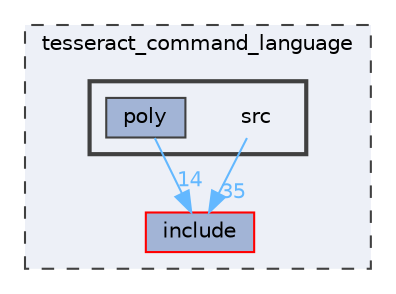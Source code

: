 digraph "tesseract_command_language/src"
{
 // LATEX_PDF_SIZE
  bgcolor="transparent";
  edge [fontname=Helvetica,fontsize=10,labelfontname=Helvetica,labelfontsize=10];
  node [fontname=Helvetica,fontsize=10,shape=box,height=0.2,width=0.4];
  compound=true
  subgraph clusterdir_fa47c2fa9b13a12fc195f1b83854b816 {
    graph [ bgcolor="#edf0f7", pencolor="grey25", label="tesseract_command_language", fontname=Helvetica,fontsize=10 style="filled,dashed", URL="dir_fa47c2fa9b13a12fc195f1b83854b816.html",tooltip=""]
  dir_2b031ec1caa2ca366acbfc90a3bdbe33 [label="include", fillcolor="#a2b4d6", color="red", style="filled", URL="dir_2b031ec1caa2ca366acbfc90a3bdbe33.html",tooltip=""];
  subgraph clusterdir_e2b5be1fb9341c5de232bed5ba01e24f {
    graph [ bgcolor="#edf0f7", pencolor="grey25", label="", fontname=Helvetica,fontsize=10 style="filled,bold", URL="dir_e2b5be1fb9341c5de232bed5ba01e24f.html",tooltip=""]
    dir_e2b5be1fb9341c5de232bed5ba01e24f [shape=plaintext, label="src"];
  dir_105df8ca32e2fc14936be6e174bdfbaa [label="poly", fillcolor="#a2b4d6", color="grey25", style="filled", URL="dir_105df8ca32e2fc14936be6e174bdfbaa.html",tooltip=""];
  }
  }
  dir_e2b5be1fb9341c5de232bed5ba01e24f->dir_2b031ec1caa2ca366acbfc90a3bdbe33 [headlabel="35", labeldistance=1.5 headhref="dir_000037_000008.html" color="steelblue1" fontcolor="steelblue1"];
  dir_105df8ca32e2fc14936be6e174bdfbaa->dir_2b031ec1caa2ca366acbfc90a3bdbe33 [headlabel="14", labeldistance=1.5 headhref="dir_000022_000008.html" color="steelblue1" fontcolor="steelblue1"];
}
